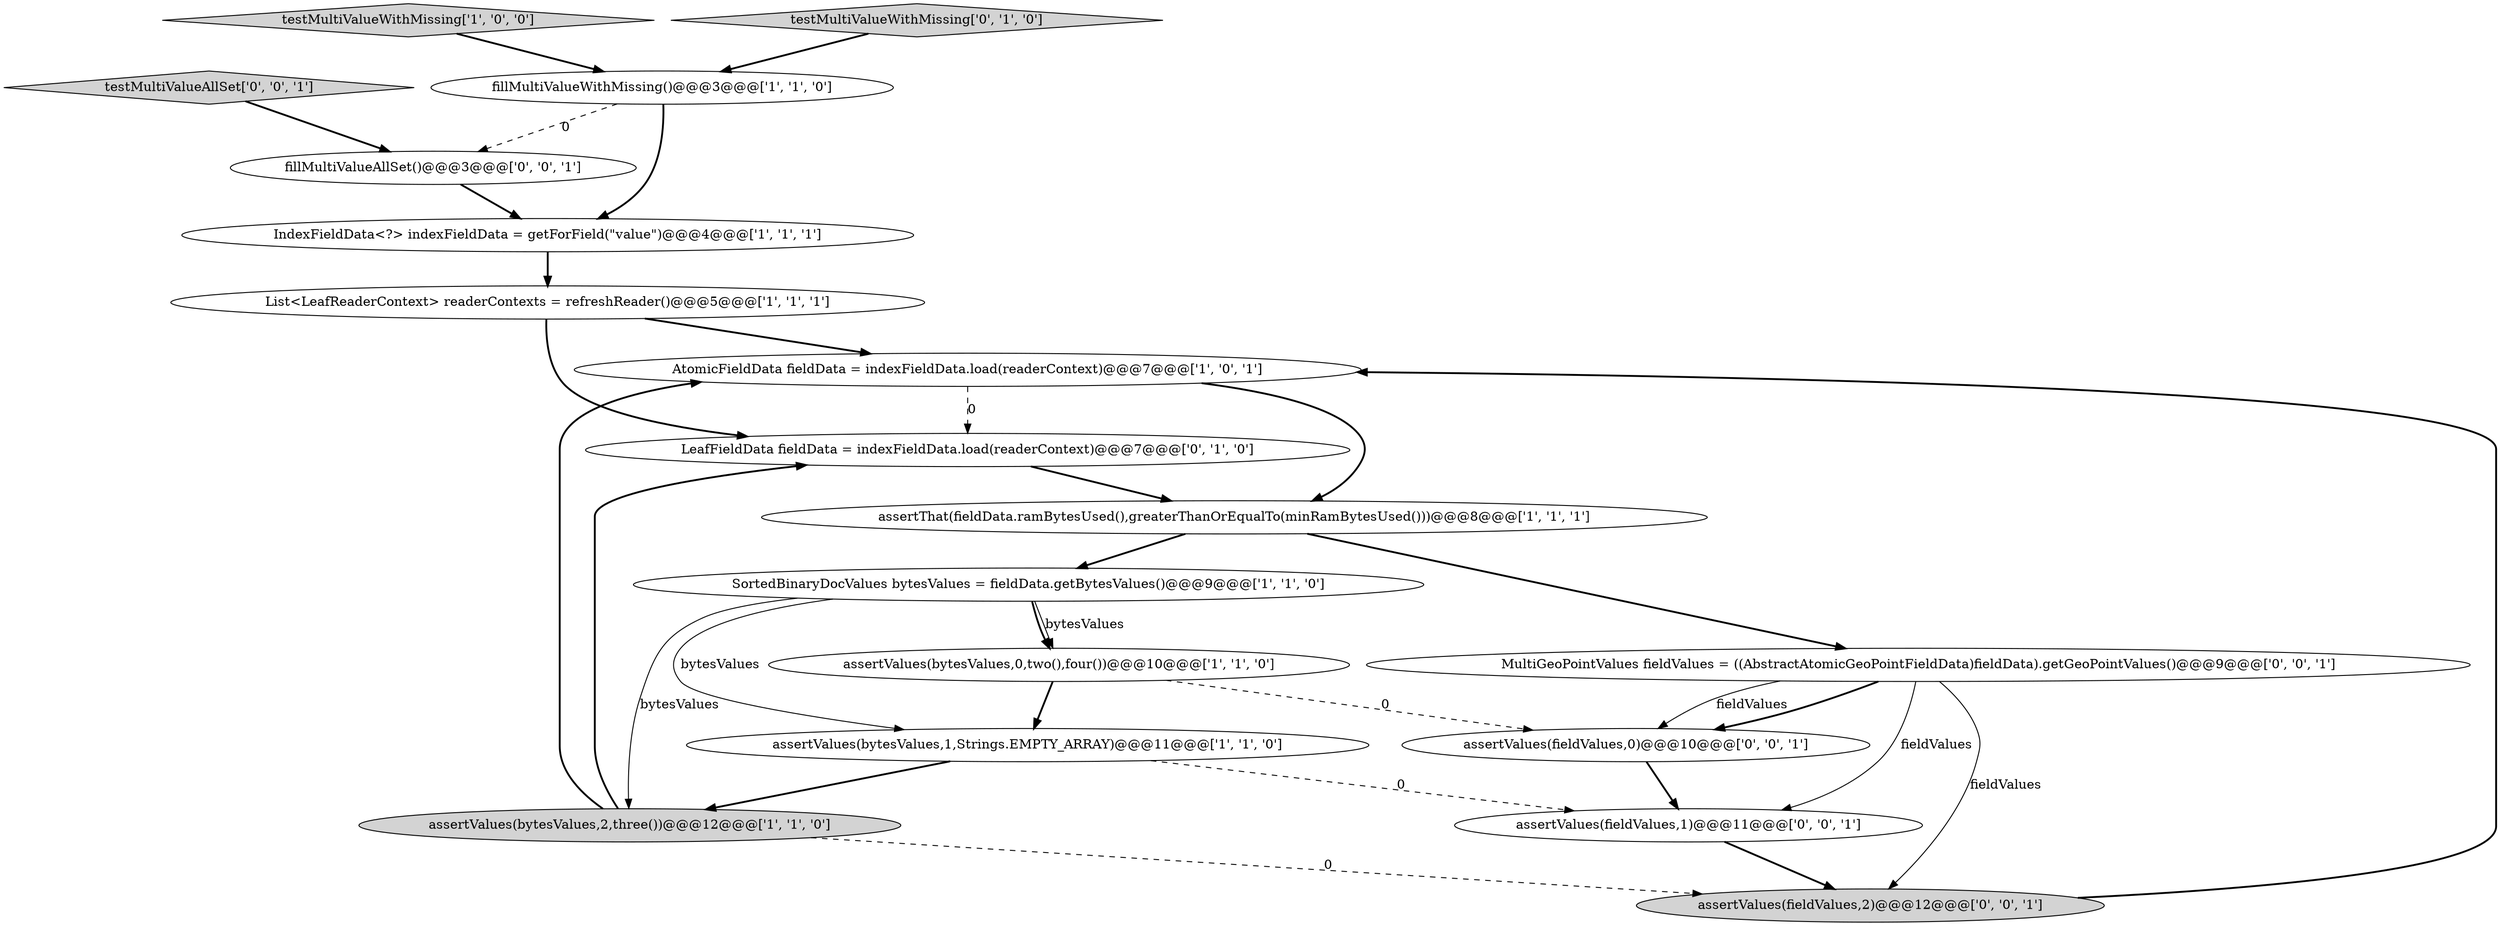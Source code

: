 digraph {
3 [style = filled, label = "AtomicFieldData fieldData = indexFieldData.load(readerContext)@@@7@@@['1', '0', '1']", fillcolor = white, shape = ellipse image = "AAA0AAABBB1BBB"];
0 [style = filled, label = "testMultiValueWithMissing['1', '0', '0']", fillcolor = lightgray, shape = diamond image = "AAA0AAABBB1BBB"];
9 [style = filled, label = "assertValues(bytesValues,2,three())@@@12@@@['1', '1', '0']", fillcolor = lightgray, shape = ellipse image = "AAA0AAABBB1BBB"];
6 [style = filled, label = "assertValues(bytesValues,0,two(),four())@@@10@@@['1', '1', '0']", fillcolor = white, shape = ellipse image = "AAA0AAABBB1BBB"];
8 [style = filled, label = "fillMultiValueWithMissing()@@@3@@@['1', '1', '0']", fillcolor = white, shape = ellipse image = "AAA0AAABBB1BBB"];
12 [style = filled, label = "assertValues(fieldValues,0)@@@10@@@['0', '0', '1']", fillcolor = white, shape = ellipse image = "AAA0AAABBB3BBB"];
13 [style = filled, label = "assertValues(fieldValues,1)@@@11@@@['0', '0', '1']", fillcolor = white, shape = ellipse image = "AAA0AAABBB3BBB"];
7 [style = filled, label = "SortedBinaryDocValues bytesValues = fieldData.getBytesValues()@@@9@@@['1', '1', '0']", fillcolor = white, shape = ellipse image = "AAA0AAABBB1BBB"];
5 [style = filled, label = "List<LeafReaderContext> readerContexts = refreshReader()@@@5@@@['1', '1', '1']", fillcolor = white, shape = ellipse image = "AAA0AAABBB1BBB"];
17 [style = filled, label = "MultiGeoPointValues fieldValues = ((AbstractAtomicGeoPointFieldData)fieldData).getGeoPointValues()@@@9@@@['0', '0', '1']", fillcolor = white, shape = ellipse image = "AAA0AAABBB3BBB"];
15 [style = filled, label = "fillMultiValueAllSet()@@@3@@@['0', '0', '1']", fillcolor = white, shape = ellipse image = "AAA0AAABBB3BBB"];
10 [style = filled, label = "testMultiValueWithMissing['0', '1', '0']", fillcolor = lightgray, shape = diamond image = "AAA0AAABBB2BBB"];
16 [style = filled, label = "assertValues(fieldValues,2)@@@12@@@['0', '0', '1']", fillcolor = lightgray, shape = ellipse image = "AAA0AAABBB3BBB"];
14 [style = filled, label = "testMultiValueAllSet['0', '0', '1']", fillcolor = lightgray, shape = diamond image = "AAA0AAABBB3BBB"];
11 [style = filled, label = "LeafFieldData fieldData = indexFieldData.load(readerContext)@@@7@@@['0', '1', '0']", fillcolor = white, shape = ellipse image = "AAA1AAABBB2BBB"];
4 [style = filled, label = "assertThat(fieldData.ramBytesUsed(),greaterThanOrEqualTo(minRamBytesUsed()))@@@8@@@['1', '1', '1']", fillcolor = white, shape = ellipse image = "AAA0AAABBB1BBB"];
1 [style = filled, label = "assertValues(bytesValues,1,Strings.EMPTY_ARRAY)@@@11@@@['1', '1', '0']", fillcolor = white, shape = ellipse image = "AAA0AAABBB1BBB"];
2 [style = filled, label = "IndexFieldData<?> indexFieldData = getForField(\"value\")@@@4@@@['1', '1', '1']", fillcolor = white, shape = ellipse image = "AAA0AAABBB1BBB"];
17->13 [style = solid, label="fieldValues"];
11->4 [style = bold, label=""];
4->7 [style = bold, label=""];
1->9 [style = bold, label=""];
9->11 [style = bold, label=""];
2->5 [style = bold, label=""];
17->16 [style = solid, label="fieldValues"];
17->12 [style = solid, label="fieldValues"];
9->3 [style = bold, label=""];
7->6 [style = bold, label=""];
10->8 [style = bold, label=""];
7->1 [style = solid, label="bytesValues"];
17->12 [style = bold, label=""];
4->17 [style = bold, label=""];
3->11 [style = dashed, label="0"];
0->8 [style = bold, label=""];
9->16 [style = dashed, label="0"];
15->2 [style = bold, label=""];
1->13 [style = dashed, label="0"];
12->13 [style = bold, label=""];
6->12 [style = dashed, label="0"];
8->2 [style = bold, label=""];
5->11 [style = bold, label=""];
13->16 [style = bold, label=""];
16->3 [style = bold, label=""];
8->15 [style = dashed, label="0"];
7->6 [style = solid, label="bytesValues"];
5->3 [style = bold, label=""];
14->15 [style = bold, label=""];
6->1 [style = bold, label=""];
3->4 [style = bold, label=""];
7->9 [style = solid, label="bytesValues"];
}
